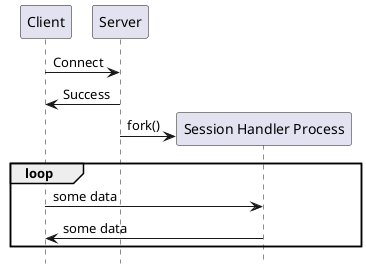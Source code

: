 @startuml
hide footbox
Client -> Server : Connect
Server -> Client : Success
participant "Session Handler Process" as child
create child
Server -> child : fork()
loop
 Client -> child : some data
 child -> Client : some data
end
@enduml
